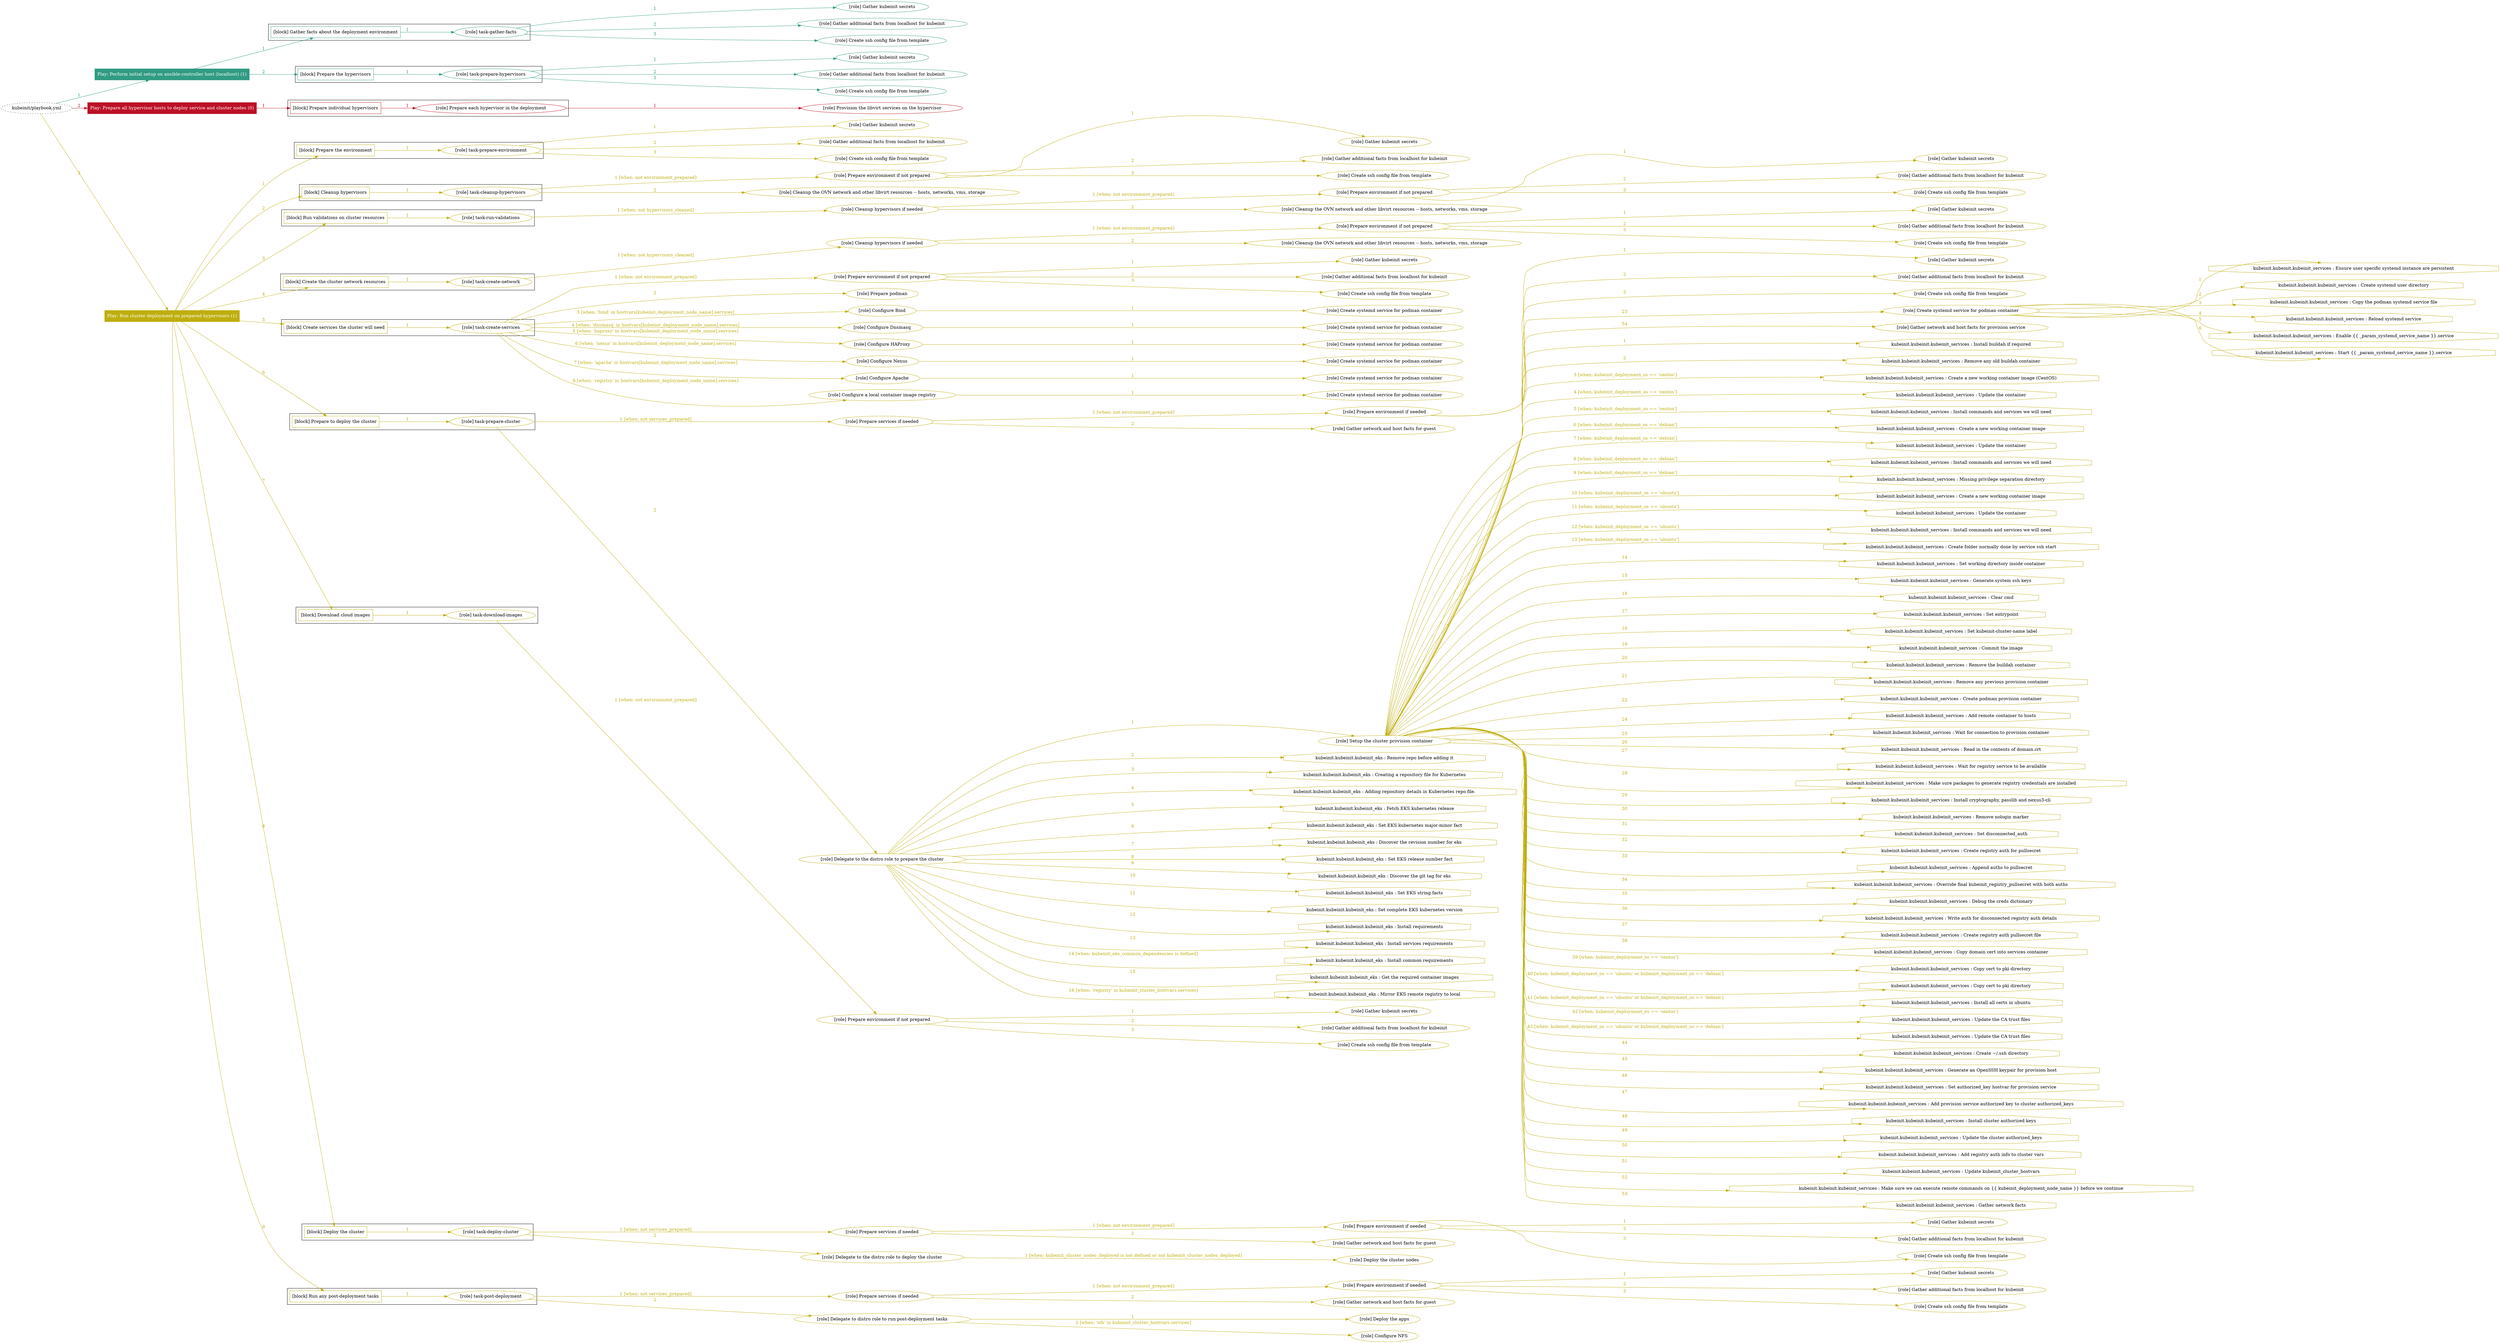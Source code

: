 digraph {
	graph [concentrate=true ordering=in rankdir=LR ratio=fill]
	edge [esep=5 sep=10]
	"kubeinit/playbook.yml" [id=root_node style=dotted]
	play_75582594 [label="Play: Perform initial setup on ansible-controller host (localhost) (1)" color="#319b83" fontcolor="#ffffff" id=play_75582594 shape=box style=filled tooltip=localhost]
	"kubeinit/playbook.yml" -> play_75582594 [label="1 " color="#319b83" fontcolor="#319b83" id=edge_5ba91e1d labeltooltip="1 " tooltip="1 "]
	subgraph "Gather kubeinit secrets" {
		role_000d20d7 [label="[role] Gather kubeinit secrets" color="#319b83" id=role_000d20d7 tooltip="Gather kubeinit secrets"]
	}
	subgraph "Gather additional facts from localhost for kubeinit" {
		role_79600c50 [label="[role] Gather additional facts from localhost for kubeinit" color="#319b83" id=role_79600c50 tooltip="Gather additional facts from localhost for kubeinit"]
	}
	subgraph "Create ssh config file from template" {
		role_28d13ca9 [label="[role] Create ssh config file from template" color="#319b83" id=role_28d13ca9 tooltip="Create ssh config file from template"]
	}
	subgraph "task-gather-facts" {
		role_751e8f00 [label="[role] task-gather-facts" color="#319b83" id=role_751e8f00 tooltip="task-gather-facts"]
		role_751e8f00 -> role_000d20d7 [label="1 " color="#319b83" fontcolor="#319b83" id=edge_0592bf29 labeltooltip="1 " tooltip="1 "]
		role_751e8f00 -> role_79600c50 [label="2 " color="#319b83" fontcolor="#319b83" id=edge_ee612fe8 labeltooltip="2 " tooltip="2 "]
		role_751e8f00 -> role_28d13ca9 [label="3 " color="#319b83" fontcolor="#319b83" id=edge_6659129d labeltooltip="3 " tooltip="3 "]
	}
	subgraph "Gather kubeinit secrets" {
		role_9916d29c [label="[role] Gather kubeinit secrets" color="#319b83" id=role_9916d29c tooltip="Gather kubeinit secrets"]
	}
	subgraph "Gather additional facts from localhost for kubeinit" {
		role_2c351d2c [label="[role] Gather additional facts from localhost for kubeinit" color="#319b83" id=role_2c351d2c tooltip="Gather additional facts from localhost for kubeinit"]
	}
	subgraph "Create ssh config file from template" {
		role_731f8b7e [label="[role] Create ssh config file from template" color="#319b83" id=role_731f8b7e tooltip="Create ssh config file from template"]
	}
	subgraph "task-prepare-hypervisors" {
		role_7fab6499 [label="[role] task-prepare-hypervisors" color="#319b83" id=role_7fab6499 tooltip="task-prepare-hypervisors"]
		role_7fab6499 -> role_9916d29c [label="1 " color="#319b83" fontcolor="#319b83" id=edge_a9bf0be7 labeltooltip="1 " tooltip="1 "]
		role_7fab6499 -> role_2c351d2c [label="2 " color="#319b83" fontcolor="#319b83" id=edge_52badd3d labeltooltip="2 " tooltip="2 "]
		role_7fab6499 -> role_731f8b7e [label="3 " color="#319b83" fontcolor="#319b83" id=edge_8b1ee9d5 labeltooltip="3 " tooltip="3 "]
	}
	subgraph "Play: Perform initial setup on ansible-controller host (localhost) (1)" {
		play_75582594 -> block_07a91284 [label=1 color="#319b83" fontcolor="#319b83" id=edge_92cea678 labeltooltip=1 tooltip=1]
		subgraph cluster_block_07a91284 {
			block_07a91284 [label="[block] Gather facts about the deployment environment" color="#319b83" id=block_07a91284 labeltooltip="Gather facts about the deployment environment" shape=box tooltip="Gather facts about the deployment environment"]
			block_07a91284 -> role_751e8f00 [label="1 " color="#319b83" fontcolor="#319b83" id=edge_1fc52e97 labeltooltip="1 " tooltip="1 "]
		}
		play_75582594 -> block_d2b1c20d [label=2 color="#319b83" fontcolor="#319b83" id=edge_c376ad75 labeltooltip=2 tooltip=2]
		subgraph cluster_block_d2b1c20d {
			block_d2b1c20d [label="[block] Prepare the hypervisors" color="#319b83" id=block_d2b1c20d labeltooltip="Prepare the hypervisors" shape=box tooltip="Prepare the hypervisors"]
			block_d2b1c20d -> role_7fab6499 [label="1 " color="#319b83" fontcolor="#319b83" id=edge_7189241e labeltooltip="1 " tooltip="1 "]
		}
	}
	play_0aebd4e4 [label="Play: Prepare all hypervisor hosts to deploy service and cluster nodes (0)" color="#bc1026" fontcolor="#ffffff" id=play_0aebd4e4 shape=box style=filled tooltip="Play: Prepare all hypervisor hosts to deploy service and cluster nodes (0)"]
	"kubeinit/playbook.yml" -> play_0aebd4e4 [label="2 " color="#bc1026" fontcolor="#bc1026" id=edge_97cae63b labeltooltip="2 " tooltip="2 "]
	subgraph "Provision the libvirt services on the hypervisor" {
		role_abf39231 [label="[role] Provision the libvirt services on the hypervisor" color="#bc1026" id=role_abf39231 tooltip="Provision the libvirt services on the hypervisor"]
	}
	subgraph "Prepare each hypervisor in the deployment" {
		role_19406cb8 [label="[role] Prepare each hypervisor in the deployment" color="#bc1026" id=role_19406cb8 tooltip="Prepare each hypervisor in the deployment"]
		role_19406cb8 -> role_abf39231 [label="1 " color="#bc1026" fontcolor="#bc1026" id=edge_67fc0aa2 labeltooltip="1 " tooltip="1 "]
	}
	subgraph "Play: Prepare all hypervisor hosts to deploy service and cluster nodes (0)" {
		play_0aebd4e4 -> block_00f3dd75 [label=1 color="#bc1026" fontcolor="#bc1026" id=edge_d72f516f labeltooltip=1 tooltip=1]
		subgraph cluster_block_00f3dd75 {
			block_00f3dd75 [label="[block] Prepare individual hypervisors" color="#bc1026" id=block_00f3dd75 labeltooltip="Prepare individual hypervisors" shape=box tooltip="Prepare individual hypervisors"]
			block_00f3dd75 -> role_19406cb8 [label="1 " color="#bc1026" fontcolor="#bc1026" id=edge_af6ac64f labeltooltip="1 " tooltip="1 "]
		}
	}
	play_230a6da8 [label="Play: Run cluster deployment on prepared hypervisors (1)" color="#beae0e" fontcolor="#ffffff" id=play_230a6da8 shape=box style=filled tooltip=localhost]
	"kubeinit/playbook.yml" -> play_230a6da8 [label="3 " color="#beae0e" fontcolor="#beae0e" id=edge_61ea7586 labeltooltip="3 " tooltip="3 "]
	subgraph "Gather kubeinit secrets" {
		role_f4a075ae [label="[role] Gather kubeinit secrets" color="#beae0e" id=role_f4a075ae tooltip="Gather kubeinit secrets"]
	}
	subgraph "Gather additional facts from localhost for kubeinit" {
		role_8fd77d01 [label="[role] Gather additional facts from localhost for kubeinit" color="#beae0e" id=role_8fd77d01 tooltip="Gather additional facts from localhost for kubeinit"]
	}
	subgraph "Create ssh config file from template" {
		role_9ec49f2a [label="[role] Create ssh config file from template" color="#beae0e" id=role_9ec49f2a tooltip="Create ssh config file from template"]
	}
	subgraph "task-prepare-environment" {
		role_f3dae1c5 [label="[role] task-prepare-environment" color="#beae0e" id=role_f3dae1c5 tooltip="task-prepare-environment"]
		role_f3dae1c5 -> role_f4a075ae [label="1 " color="#beae0e" fontcolor="#beae0e" id=edge_dfe70d47 labeltooltip="1 " tooltip="1 "]
		role_f3dae1c5 -> role_8fd77d01 [label="2 " color="#beae0e" fontcolor="#beae0e" id=edge_b6c47bb9 labeltooltip="2 " tooltip="2 "]
		role_f3dae1c5 -> role_9ec49f2a [label="3 " color="#beae0e" fontcolor="#beae0e" id=edge_350a17e2 labeltooltip="3 " tooltip="3 "]
	}
	subgraph "Gather kubeinit secrets" {
		role_43b3948e [label="[role] Gather kubeinit secrets" color="#beae0e" id=role_43b3948e tooltip="Gather kubeinit secrets"]
	}
	subgraph "Gather additional facts from localhost for kubeinit" {
		role_ce7f35f4 [label="[role] Gather additional facts from localhost for kubeinit" color="#beae0e" id=role_ce7f35f4 tooltip="Gather additional facts from localhost for kubeinit"]
	}
	subgraph "Create ssh config file from template" {
		role_0ba4f370 [label="[role] Create ssh config file from template" color="#beae0e" id=role_0ba4f370 tooltip="Create ssh config file from template"]
	}
	subgraph "Prepare environment if not prepared" {
		role_8d3bc7c9 [label="[role] Prepare environment if not prepared" color="#beae0e" id=role_8d3bc7c9 tooltip="Prepare environment if not prepared"]
		role_8d3bc7c9 -> role_43b3948e [label="1 " color="#beae0e" fontcolor="#beae0e" id=edge_f003b511 labeltooltip="1 " tooltip="1 "]
		role_8d3bc7c9 -> role_ce7f35f4 [label="2 " color="#beae0e" fontcolor="#beae0e" id=edge_4cf00459 labeltooltip="2 " tooltip="2 "]
		role_8d3bc7c9 -> role_0ba4f370 [label="3 " color="#beae0e" fontcolor="#beae0e" id=edge_2e2828be labeltooltip="3 " tooltip="3 "]
	}
	subgraph "Cleanup the OVN network and other libvirt resources -- hosts, networks, vms, storage" {
		role_626f1a5c [label="[role] Cleanup the OVN network and other libvirt resources -- hosts, networks, vms, storage" color="#beae0e" id=role_626f1a5c tooltip="Cleanup the OVN network and other libvirt resources -- hosts, networks, vms, storage"]
	}
	subgraph "task-cleanup-hypervisors" {
		role_1ff17457 [label="[role] task-cleanup-hypervisors" color="#beae0e" id=role_1ff17457 tooltip="task-cleanup-hypervisors"]
		role_1ff17457 -> role_8d3bc7c9 [label="1 [when: not environment_prepared]" color="#beae0e" fontcolor="#beae0e" id=edge_a2dd0510 labeltooltip="1 [when: not environment_prepared]" tooltip="1 [when: not environment_prepared]"]
		role_1ff17457 -> role_626f1a5c [label="2 " color="#beae0e" fontcolor="#beae0e" id=edge_95665003 labeltooltip="2 " tooltip="2 "]
	}
	subgraph "Gather kubeinit secrets" {
		role_823cd1c5 [label="[role] Gather kubeinit secrets" color="#beae0e" id=role_823cd1c5 tooltip="Gather kubeinit secrets"]
	}
	subgraph "Gather additional facts from localhost for kubeinit" {
		role_a85a7978 [label="[role] Gather additional facts from localhost for kubeinit" color="#beae0e" id=role_a85a7978 tooltip="Gather additional facts from localhost for kubeinit"]
	}
	subgraph "Create ssh config file from template" {
		role_0bcd7c05 [label="[role] Create ssh config file from template" color="#beae0e" id=role_0bcd7c05 tooltip="Create ssh config file from template"]
	}
	subgraph "Prepare environment if not prepared" {
		role_b04243f6 [label="[role] Prepare environment if not prepared" color="#beae0e" id=role_b04243f6 tooltip="Prepare environment if not prepared"]
		role_b04243f6 -> role_823cd1c5 [label="1 " color="#beae0e" fontcolor="#beae0e" id=edge_7bbf806f labeltooltip="1 " tooltip="1 "]
		role_b04243f6 -> role_a85a7978 [label="2 " color="#beae0e" fontcolor="#beae0e" id=edge_3f72592e labeltooltip="2 " tooltip="2 "]
		role_b04243f6 -> role_0bcd7c05 [label="3 " color="#beae0e" fontcolor="#beae0e" id=edge_6bc561ab labeltooltip="3 " tooltip="3 "]
	}
	subgraph "Cleanup the OVN network and other libvirt resources -- hosts, networks, vms, storage" {
		role_98c2aa93 [label="[role] Cleanup the OVN network and other libvirt resources -- hosts, networks, vms, storage" color="#beae0e" id=role_98c2aa93 tooltip="Cleanup the OVN network and other libvirt resources -- hosts, networks, vms, storage"]
	}
	subgraph "Cleanup hypervisors if needed" {
		role_1c65e0a3 [label="[role] Cleanup hypervisors if needed" color="#beae0e" id=role_1c65e0a3 tooltip="Cleanup hypervisors if needed"]
		role_1c65e0a3 -> role_b04243f6 [label="1 [when: not environment_prepared]" color="#beae0e" fontcolor="#beae0e" id=edge_ec18cbd8 labeltooltip="1 [when: not environment_prepared]" tooltip="1 [when: not environment_prepared]"]
		role_1c65e0a3 -> role_98c2aa93 [label="2 " color="#beae0e" fontcolor="#beae0e" id=edge_eb8e5c66 labeltooltip="2 " tooltip="2 "]
	}
	subgraph "task-run-validations" {
		role_26da315c [label="[role] task-run-validations" color="#beae0e" id=role_26da315c tooltip="task-run-validations"]
		role_26da315c -> role_1c65e0a3 [label="1 [when: not hypervisors_cleaned]" color="#beae0e" fontcolor="#beae0e" id=edge_181773bf labeltooltip="1 [when: not hypervisors_cleaned]" tooltip="1 [when: not hypervisors_cleaned]"]
	}
	subgraph "Gather kubeinit secrets" {
		role_1b31e5a2 [label="[role] Gather kubeinit secrets" color="#beae0e" id=role_1b31e5a2 tooltip="Gather kubeinit secrets"]
	}
	subgraph "Gather additional facts from localhost for kubeinit" {
		role_22a08ec7 [label="[role] Gather additional facts from localhost for kubeinit" color="#beae0e" id=role_22a08ec7 tooltip="Gather additional facts from localhost for kubeinit"]
	}
	subgraph "Create ssh config file from template" {
		role_ecae1655 [label="[role] Create ssh config file from template" color="#beae0e" id=role_ecae1655 tooltip="Create ssh config file from template"]
	}
	subgraph "Prepare environment if not prepared" {
		role_89158474 [label="[role] Prepare environment if not prepared" color="#beae0e" id=role_89158474 tooltip="Prepare environment if not prepared"]
		role_89158474 -> role_1b31e5a2 [label="1 " color="#beae0e" fontcolor="#beae0e" id=edge_717d539e labeltooltip="1 " tooltip="1 "]
		role_89158474 -> role_22a08ec7 [label="2 " color="#beae0e" fontcolor="#beae0e" id=edge_c8a88802 labeltooltip="2 " tooltip="2 "]
		role_89158474 -> role_ecae1655 [label="3 " color="#beae0e" fontcolor="#beae0e" id=edge_2b6aadeb labeltooltip="3 " tooltip="3 "]
	}
	subgraph "Cleanup the OVN network and other libvirt resources -- hosts, networks, vms, storage" {
		role_ac2224e6 [label="[role] Cleanup the OVN network and other libvirt resources -- hosts, networks, vms, storage" color="#beae0e" id=role_ac2224e6 tooltip="Cleanup the OVN network and other libvirt resources -- hosts, networks, vms, storage"]
	}
	subgraph "Cleanup hypervisors if needed" {
		role_821637f4 [label="[role] Cleanup hypervisors if needed" color="#beae0e" id=role_821637f4 tooltip="Cleanup hypervisors if needed"]
		role_821637f4 -> role_89158474 [label="1 [when: not environment_prepared]" color="#beae0e" fontcolor="#beae0e" id=edge_a01ffa1d labeltooltip="1 [when: not environment_prepared]" tooltip="1 [when: not environment_prepared]"]
		role_821637f4 -> role_ac2224e6 [label="2 " color="#beae0e" fontcolor="#beae0e" id=edge_eb77b092 labeltooltip="2 " tooltip="2 "]
	}
	subgraph "task-create-network" {
		role_1c269271 [label="[role] task-create-network" color="#beae0e" id=role_1c269271 tooltip="task-create-network"]
		role_1c269271 -> role_821637f4 [label="1 [when: not hypervisors_cleaned]" color="#beae0e" fontcolor="#beae0e" id=edge_73574477 labeltooltip="1 [when: not hypervisors_cleaned]" tooltip="1 [when: not hypervisors_cleaned]"]
	}
	subgraph "Gather kubeinit secrets" {
		role_6c898235 [label="[role] Gather kubeinit secrets" color="#beae0e" id=role_6c898235 tooltip="Gather kubeinit secrets"]
	}
	subgraph "Gather additional facts from localhost for kubeinit" {
		role_1e6b55bf [label="[role] Gather additional facts from localhost for kubeinit" color="#beae0e" id=role_1e6b55bf tooltip="Gather additional facts from localhost for kubeinit"]
	}
	subgraph "Create ssh config file from template" {
		role_44b9ca5d [label="[role] Create ssh config file from template" color="#beae0e" id=role_44b9ca5d tooltip="Create ssh config file from template"]
	}
	subgraph "Prepare environment if not prepared" {
		role_de1004a1 [label="[role] Prepare environment if not prepared" color="#beae0e" id=role_de1004a1 tooltip="Prepare environment if not prepared"]
		role_de1004a1 -> role_6c898235 [label="1 " color="#beae0e" fontcolor="#beae0e" id=edge_0844aa8c labeltooltip="1 " tooltip="1 "]
		role_de1004a1 -> role_1e6b55bf [label="2 " color="#beae0e" fontcolor="#beae0e" id=edge_9d7129d1 labeltooltip="2 " tooltip="2 "]
		role_de1004a1 -> role_44b9ca5d [label="3 " color="#beae0e" fontcolor="#beae0e" id=edge_1bd2f90d labeltooltip="3 " tooltip="3 "]
	}
	subgraph "Prepare podman" {
		role_f8833617 [label="[role] Prepare podman" color="#beae0e" id=role_f8833617 tooltip="Prepare podman"]
	}
	subgraph "Create systemd service for podman container" {
		role_247bb267 [label="[role] Create systemd service for podman container" color="#beae0e" id=role_247bb267 tooltip="Create systemd service for podman container"]
	}
	subgraph "Configure Bind" {
		role_723b7abf [label="[role] Configure Bind" color="#beae0e" id=role_723b7abf tooltip="Configure Bind"]
		role_723b7abf -> role_247bb267 [label="1 " color="#beae0e" fontcolor="#beae0e" id=edge_3c8710f8 labeltooltip="1 " tooltip="1 "]
	}
	subgraph "Create systemd service for podman container" {
		role_c31672f8 [label="[role] Create systemd service for podman container" color="#beae0e" id=role_c31672f8 tooltip="Create systemd service for podman container"]
	}
	subgraph "Configure Dnsmasq" {
		role_7e5a7e0b [label="[role] Configure Dnsmasq" color="#beae0e" id=role_7e5a7e0b tooltip="Configure Dnsmasq"]
		role_7e5a7e0b -> role_c31672f8 [label="1 " color="#beae0e" fontcolor="#beae0e" id=edge_0937db61 labeltooltip="1 " tooltip="1 "]
	}
	subgraph "Create systemd service for podman container" {
		role_457009ff [label="[role] Create systemd service for podman container" color="#beae0e" id=role_457009ff tooltip="Create systemd service for podman container"]
	}
	subgraph "Configure HAProxy" {
		role_f0938226 [label="[role] Configure HAProxy" color="#beae0e" id=role_f0938226 tooltip="Configure HAProxy"]
		role_f0938226 -> role_457009ff [label="1 " color="#beae0e" fontcolor="#beae0e" id=edge_01632b31 labeltooltip="1 " tooltip="1 "]
	}
	subgraph "Create systemd service for podman container" {
		role_ddaaef8e [label="[role] Create systemd service for podman container" color="#beae0e" id=role_ddaaef8e tooltip="Create systemd service for podman container"]
	}
	subgraph "Configure Nexus" {
		role_9f9d0cd3 [label="[role] Configure Nexus" color="#beae0e" id=role_9f9d0cd3 tooltip="Configure Nexus"]
		role_9f9d0cd3 -> role_ddaaef8e [label="1 " color="#beae0e" fontcolor="#beae0e" id=edge_c2f31578 labeltooltip="1 " tooltip="1 "]
	}
	subgraph "Create systemd service for podman container" {
		role_390b6825 [label="[role] Create systemd service for podman container" color="#beae0e" id=role_390b6825 tooltip="Create systemd service for podman container"]
	}
	subgraph "Configure Apache" {
		role_07ea0fa7 [label="[role] Configure Apache" color="#beae0e" id=role_07ea0fa7 tooltip="Configure Apache"]
		role_07ea0fa7 -> role_390b6825 [label="1 " color="#beae0e" fontcolor="#beae0e" id=edge_366091fd labeltooltip="1 " tooltip="1 "]
	}
	subgraph "Create systemd service for podman container" {
		role_101fd59e [label="[role] Create systemd service for podman container" color="#beae0e" id=role_101fd59e tooltip="Create systemd service for podman container"]
	}
	subgraph "Configure a local container image registry" {
		role_e6b2a831 [label="[role] Configure a local container image registry" color="#beae0e" id=role_e6b2a831 tooltip="Configure a local container image registry"]
		role_e6b2a831 -> role_101fd59e [label="1 " color="#beae0e" fontcolor="#beae0e" id=edge_a2385edc labeltooltip="1 " tooltip="1 "]
	}
	subgraph "task-create-services" {
		role_d18c9a64 [label="[role] task-create-services" color="#beae0e" id=role_d18c9a64 tooltip="task-create-services"]
		role_d18c9a64 -> role_de1004a1 [label="1 [when: not environment_prepared]" color="#beae0e" fontcolor="#beae0e" id=edge_f64eea73 labeltooltip="1 [when: not environment_prepared]" tooltip="1 [when: not environment_prepared]"]
		role_d18c9a64 -> role_f8833617 [label="2 " color="#beae0e" fontcolor="#beae0e" id=edge_ddaddc06 labeltooltip="2 " tooltip="2 "]
		role_d18c9a64 -> role_723b7abf [label="3 [when: 'bind' in hostvars[kubeinit_deployment_node_name].services]" color="#beae0e" fontcolor="#beae0e" id=edge_13be4a6d labeltooltip="3 [when: 'bind' in hostvars[kubeinit_deployment_node_name].services]" tooltip="3 [when: 'bind' in hostvars[kubeinit_deployment_node_name].services]"]
		role_d18c9a64 -> role_7e5a7e0b [label="4 [when: 'dnsmasq' in hostvars[kubeinit_deployment_node_name].services]" color="#beae0e" fontcolor="#beae0e" id=edge_22b6091a labeltooltip="4 [when: 'dnsmasq' in hostvars[kubeinit_deployment_node_name].services]" tooltip="4 [when: 'dnsmasq' in hostvars[kubeinit_deployment_node_name].services]"]
		role_d18c9a64 -> role_f0938226 [label="5 [when: 'haproxy' in hostvars[kubeinit_deployment_node_name].services]" color="#beae0e" fontcolor="#beae0e" id=edge_d147e7fd labeltooltip="5 [when: 'haproxy' in hostvars[kubeinit_deployment_node_name].services]" tooltip="5 [when: 'haproxy' in hostvars[kubeinit_deployment_node_name].services]"]
		role_d18c9a64 -> role_9f9d0cd3 [label="6 [when: 'nexus' in hostvars[kubeinit_deployment_node_name].services]" color="#beae0e" fontcolor="#beae0e" id=edge_ef8b12e2 labeltooltip="6 [when: 'nexus' in hostvars[kubeinit_deployment_node_name].services]" tooltip="6 [when: 'nexus' in hostvars[kubeinit_deployment_node_name].services]"]
		role_d18c9a64 -> role_07ea0fa7 [label="7 [when: 'apache' in hostvars[kubeinit_deployment_node_name].services]" color="#beae0e" fontcolor="#beae0e" id=edge_13c4b8ed labeltooltip="7 [when: 'apache' in hostvars[kubeinit_deployment_node_name].services]" tooltip="7 [when: 'apache' in hostvars[kubeinit_deployment_node_name].services]"]
		role_d18c9a64 -> role_e6b2a831 [label="8 [when: 'registry' in hostvars[kubeinit_deployment_node_name].services]" color="#beae0e" fontcolor="#beae0e" id=edge_7e41dc09 labeltooltip="8 [when: 'registry' in hostvars[kubeinit_deployment_node_name].services]" tooltip="8 [when: 'registry' in hostvars[kubeinit_deployment_node_name].services]"]
	}
	subgraph "Gather kubeinit secrets" {
		role_f8e6a11e [label="[role] Gather kubeinit secrets" color="#beae0e" id=role_f8e6a11e tooltip="Gather kubeinit secrets"]
	}
	subgraph "Gather additional facts from localhost for kubeinit" {
		role_5807b18f [label="[role] Gather additional facts from localhost for kubeinit" color="#beae0e" id=role_5807b18f tooltip="Gather additional facts from localhost for kubeinit"]
	}
	subgraph "Create ssh config file from template" {
		role_facf5a91 [label="[role] Create ssh config file from template" color="#beae0e" id=role_facf5a91 tooltip="Create ssh config file from template"]
	}
	subgraph "Prepare environment if needed" {
		role_9a633022 [label="[role] Prepare environment if needed" color="#beae0e" id=role_9a633022 tooltip="Prepare environment if needed"]
		role_9a633022 -> role_f8e6a11e [label="1 " color="#beae0e" fontcolor="#beae0e" id=edge_688b52cd labeltooltip="1 " tooltip="1 "]
		role_9a633022 -> role_5807b18f [label="2 " color="#beae0e" fontcolor="#beae0e" id=edge_2a765a4b labeltooltip="2 " tooltip="2 "]
		role_9a633022 -> role_facf5a91 [label="3 " color="#beae0e" fontcolor="#beae0e" id=edge_04d87ac6 labeltooltip="3 " tooltip="3 "]
	}
	subgraph "Gather network and host facts for guest" {
		role_b29c2e0f [label="[role] Gather network and host facts for guest" color="#beae0e" id=role_b29c2e0f tooltip="Gather network and host facts for guest"]
	}
	subgraph "Prepare services if needed" {
		role_b4970db6 [label="[role] Prepare services if needed" color="#beae0e" id=role_b4970db6 tooltip="Prepare services if needed"]
		role_b4970db6 -> role_9a633022 [label="1 [when: not environment_prepared]" color="#beae0e" fontcolor="#beae0e" id=edge_0b31529b labeltooltip="1 [when: not environment_prepared]" tooltip="1 [when: not environment_prepared]"]
		role_b4970db6 -> role_b29c2e0f [label="2 " color="#beae0e" fontcolor="#beae0e" id=edge_42e043f5 labeltooltip="2 " tooltip="2 "]
	}
	subgraph "Create systemd service for podman container" {
		role_abcce119 [label="[role] Create systemd service for podman container" color="#beae0e" id=role_abcce119 tooltip="Create systemd service for podman container"]
		task_01bbc16d [label="kubeinit.kubeinit.kubeinit_services : Ensure user specific systemd instance are persistent" color="#beae0e" id=task_01bbc16d shape=octagon tooltip="kubeinit.kubeinit.kubeinit_services : Ensure user specific systemd instance are persistent"]
		role_abcce119 -> task_01bbc16d [label="1 " color="#beae0e" fontcolor="#beae0e" id=edge_999cbec7 labeltooltip="1 " tooltip="1 "]
		task_846b7ae8 [label="kubeinit.kubeinit.kubeinit_services : Create systemd user directory" color="#beae0e" id=task_846b7ae8 shape=octagon tooltip="kubeinit.kubeinit.kubeinit_services : Create systemd user directory"]
		role_abcce119 -> task_846b7ae8 [label="2 " color="#beae0e" fontcolor="#beae0e" id=edge_7b5a9de2 labeltooltip="2 " tooltip="2 "]
		task_7dab1245 [label="kubeinit.kubeinit.kubeinit_services : Copy the podman systemd service file" color="#beae0e" id=task_7dab1245 shape=octagon tooltip="kubeinit.kubeinit.kubeinit_services : Copy the podman systemd service file"]
		role_abcce119 -> task_7dab1245 [label="3 " color="#beae0e" fontcolor="#beae0e" id=edge_bcc2613c labeltooltip="3 " tooltip="3 "]
		task_584d629a [label="kubeinit.kubeinit.kubeinit_services : Reload systemd service" color="#beae0e" id=task_584d629a shape=octagon tooltip="kubeinit.kubeinit.kubeinit_services : Reload systemd service"]
		role_abcce119 -> task_584d629a [label="4 " color="#beae0e" fontcolor="#beae0e" id=edge_69d3358b labeltooltip="4 " tooltip="4 "]
		task_e3dc06a2 [label="kubeinit.kubeinit.kubeinit_services : Enable {{ _param_systemd_service_name }}.service" color="#beae0e" id=task_e3dc06a2 shape=octagon tooltip="kubeinit.kubeinit.kubeinit_services : Enable {{ _param_systemd_service_name }}.service"]
		role_abcce119 -> task_e3dc06a2 [label="5 " color="#beae0e" fontcolor="#beae0e" id=edge_4123cf1e labeltooltip="5 " tooltip="5 "]
		task_7c4658a3 [label="kubeinit.kubeinit.kubeinit_services : Start {{ _param_systemd_service_name }}.service" color="#beae0e" id=task_7c4658a3 shape=octagon tooltip="kubeinit.kubeinit.kubeinit_services : Start {{ _param_systemd_service_name }}.service"]
		role_abcce119 -> task_7c4658a3 [label="6 " color="#beae0e" fontcolor="#beae0e" id=edge_09ec97cc labeltooltip="6 " tooltip="6 "]
	}
	subgraph "Gather network and host facts for provision service" {
		role_d713b7af [label="[role] Gather network and host facts for provision service" color="#beae0e" id=role_d713b7af tooltip="Gather network and host facts for provision service"]
	}
	subgraph "Setup the cluster provision container" {
		role_4b3091d6 [label="[role] Setup the cluster provision container" color="#beae0e" id=role_4b3091d6 tooltip="Setup the cluster provision container"]
		task_2a6e39f0 [label="kubeinit.kubeinit.kubeinit_services : Install buildah if required" color="#beae0e" id=task_2a6e39f0 shape=octagon tooltip="kubeinit.kubeinit.kubeinit_services : Install buildah if required"]
		role_4b3091d6 -> task_2a6e39f0 [label="1 " color="#beae0e" fontcolor="#beae0e" id=edge_ffdb43c1 labeltooltip="1 " tooltip="1 "]
		task_285a2d24 [label="kubeinit.kubeinit.kubeinit_services : Remove any old buildah container" color="#beae0e" id=task_285a2d24 shape=octagon tooltip="kubeinit.kubeinit.kubeinit_services : Remove any old buildah container"]
		role_4b3091d6 -> task_285a2d24 [label="2 " color="#beae0e" fontcolor="#beae0e" id=edge_6ebbfd0a labeltooltip="2 " tooltip="2 "]
		task_523bd8e7 [label="kubeinit.kubeinit.kubeinit_services : Create a new working container image (CentOS)" color="#beae0e" id=task_523bd8e7 shape=octagon tooltip="kubeinit.kubeinit.kubeinit_services : Create a new working container image (CentOS)"]
		role_4b3091d6 -> task_523bd8e7 [label="3 [when: kubeinit_deployment_os == 'centos']" color="#beae0e" fontcolor="#beae0e" id=edge_baf040aa labeltooltip="3 [when: kubeinit_deployment_os == 'centos']" tooltip="3 [when: kubeinit_deployment_os == 'centos']"]
		task_b24acaf6 [label="kubeinit.kubeinit.kubeinit_services : Update the container" color="#beae0e" id=task_b24acaf6 shape=octagon tooltip="kubeinit.kubeinit.kubeinit_services : Update the container"]
		role_4b3091d6 -> task_b24acaf6 [label="4 [when: kubeinit_deployment_os == 'centos']" color="#beae0e" fontcolor="#beae0e" id=edge_18fa3cc3 labeltooltip="4 [when: kubeinit_deployment_os == 'centos']" tooltip="4 [when: kubeinit_deployment_os == 'centos']"]
		task_31e736da [label="kubeinit.kubeinit.kubeinit_services : Install commands and services we will need" color="#beae0e" id=task_31e736da shape=octagon tooltip="kubeinit.kubeinit.kubeinit_services : Install commands and services we will need"]
		role_4b3091d6 -> task_31e736da [label="5 [when: kubeinit_deployment_os == 'centos']" color="#beae0e" fontcolor="#beae0e" id=edge_38ef7542 labeltooltip="5 [when: kubeinit_deployment_os == 'centos']" tooltip="5 [when: kubeinit_deployment_os == 'centos']"]
		task_9d773081 [label="kubeinit.kubeinit.kubeinit_services : Create a new working container image" color="#beae0e" id=task_9d773081 shape=octagon tooltip="kubeinit.kubeinit.kubeinit_services : Create a new working container image"]
		role_4b3091d6 -> task_9d773081 [label="6 [when: kubeinit_deployment_os == 'debian']" color="#beae0e" fontcolor="#beae0e" id=edge_500ae8eb labeltooltip="6 [when: kubeinit_deployment_os == 'debian']" tooltip="6 [when: kubeinit_deployment_os == 'debian']"]
		task_cc7ce449 [label="kubeinit.kubeinit.kubeinit_services : Update the container" color="#beae0e" id=task_cc7ce449 shape=octagon tooltip="kubeinit.kubeinit.kubeinit_services : Update the container"]
		role_4b3091d6 -> task_cc7ce449 [label="7 [when: kubeinit_deployment_os == 'debian']" color="#beae0e" fontcolor="#beae0e" id=edge_fa4a5bf1 labeltooltip="7 [when: kubeinit_deployment_os == 'debian']" tooltip="7 [when: kubeinit_deployment_os == 'debian']"]
		task_c048e5af [label="kubeinit.kubeinit.kubeinit_services : Install commands and services we will need" color="#beae0e" id=task_c048e5af shape=octagon tooltip="kubeinit.kubeinit.kubeinit_services : Install commands and services we will need"]
		role_4b3091d6 -> task_c048e5af [label="8 [when: kubeinit_deployment_os == 'debian']" color="#beae0e" fontcolor="#beae0e" id=edge_8adabaf5 labeltooltip="8 [when: kubeinit_deployment_os == 'debian']" tooltip="8 [when: kubeinit_deployment_os == 'debian']"]
		task_6215ccfd [label="kubeinit.kubeinit.kubeinit_services : Missing privilege separation directory" color="#beae0e" id=task_6215ccfd shape=octagon tooltip="kubeinit.kubeinit.kubeinit_services : Missing privilege separation directory"]
		role_4b3091d6 -> task_6215ccfd [label="9 [when: kubeinit_deployment_os == 'debian']" color="#beae0e" fontcolor="#beae0e" id=edge_df52bb42 labeltooltip="9 [when: kubeinit_deployment_os == 'debian']" tooltip="9 [when: kubeinit_deployment_os == 'debian']"]
		task_c619e939 [label="kubeinit.kubeinit.kubeinit_services : Create a new working container image" color="#beae0e" id=task_c619e939 shape=octagon tooltip="kubeinit.kubeinit.kubeinit_services : Create a new working container image"]
		role_4b3091d6 -> task_c619e939 [label="10 [when: kubeinit_deployment_os == 'ubuntu']" color="#beae0e" fontcolor="#beae0e" id=edge_3525a83d labeltooltip="10 [when: kubeinit_deployment_os == 'ubuntu']" tooltip="10 [when: kubeinit_deployment_os == 'ubuntu']"]
		task_f69eeb80 [label="kubeinit.kubeinit.kubeinit_services : Update the container" color="#beae0e" id=task_f69eeb80 shape=octagon tooltip="kubeinit.kubeinit.kubeinit_services : Update the container"]
		role_4b3091d6 -> task_f69eeb80 [label="11 [when: kubeinit_deployment_os == 'ubuntu']" color="#beae0e" fontcolor="#beae0e" id=edge_7cac7251 labeltooltip="11 [when: kubeinit_deployment_os == 'ubuntu']" tooltip="11 [when: kubeinit_deployment_os == 'ubuntu']"]
		task_0ad8db3d [label="kubeinit.kubeinit.kubeinit_services : Install commands and services we will need" color="#beae0e" id=task_0ad8db3d shape=octagon tooltip="kubeinit.kubeinit.kubeinit_services : Install commands and services we will need"]
		role_4b3091d6 -> task_0ad8db3d [label="12 [when: kubeinit_deployment_os == 'ubuntu']" color="#beae0e" fontcolor="#beae0e" id=edge_a779c0dd labeltooltip="12 [when: kubeinit_deployment_os == 'ubuntu']" tooltip="12 [when: kubeinit_deployment_os == 'ubuntu']"]
		task_17064837 [label="kubeinit.kubeinit.kubeinit_services : Create folder normally done by service ssh start" color="#beae0e" id=task_17064837 shape=octagon tooltip="kubeinit.kubeinit.kubeinit_services : Create folder normally done by service ssh start"]
		role_4b3091d6 -> task_17064837 [label="13 [when: kubeinit_deployment_os == 'ubuntu']" color="#beae0e" fontcolor="#beae0e" id=edge_3aae41fc labeltooltip="13 [when: kubeinit_deployment_os == 'ubuntu']" tooltip="13 [when: kubeinit_deployment_os == 'ubuntu']"]
		task_0efe6837 [label="kubeinit.kubeinit.kubeinit_services : Set working directory inside container" color="#beae0e" id=task_0efe6837 shape=octagon tooltip="kubeinit.kubeinit.kubeinit_services : Set working directory inside container"]
		role_4b3091d6 -> task_0efe6837 [label="14 " color="#beae0e" fontcolor="#beae0e" id=edge_0e34d405 labeltooltip="14 " tooltip="14 "]
		task_40bd2c83 [label="kubeinit.kubeinit.kubeinit_services : Generate system ssh keys" color="#beae0e" id=task_40bd2c83 shape=octagon tooltip="kubeinit.kubeinit.kubeinit_services : Generate system ssh keys"]
		role_4b3091d6 -> task_40bd2c83 [label="15 " color="#beae0e" fontcolor="#beae0e" id=edge_fa364f6d labeltooltip="15 " tooltip="15 "]
		task_f7db305d [label="kubeinit.kubeinit.kubeinit_services : Clear cmd" color="#beae0e" id=task_f7db305d shape=octagon tooltip="kubeinit.kubeinit.kubeinit_services : Clear cmd"]
		role_4b3091d6 -> task_f7db305d [label="16 " color="#beae0e" fontcolor="#beae0e" id=edge_6d3b73fc labeltooltip="16 " tooltip="16 "]
		task_efd46763 [label="kubeinit.kubeinit.kubeinit_services : Set entrypoint" color="#beae0e" id=task_efd46763 shape=octagon tooltip="kubeinit.kubeinit.kubeinit_services : Set entrypoint"]
		role_4b3091d6 -> task_efd46763 [label="17 " color="#beae0e" fontcolor="#beae0e" id=edge_4cf4494e labeltooltip="17 " tooltip="17 "]
		task_0f9efb47 [label="kubeinit.kubeinit.kubeinit_services : Set kubeinit-cluster-name label" color="#beae0e" id=task_0f9efb47 shape=octagon tooltip="kubeinit.kubeinit.kubeinit_services : Set kubeinit-cluster-name label"]
		role_4b3091d6 -> task_0f9efb47 [label="18 " color="#beae0e" fontcolor="#beae0e" id=edge_206d98d9 labeltooltip="18 " tooltip="18 "]
		task_c7bb2c64 [label="kubeinit.kubeinit.kubeinit_services : Commit the image" color="#beae0e" id=task_c7bb2c64 shape=octagon tooltip="kubeinit.kubeinit.kubeinit_services : Commit the image"]
		role_4b3091d6 -> task_c7bb2c64 [label="19 " color="#beae0e" fontcolor="#beae0e" id=edge_cefb51d0 labeltooltip="19 " tooltip="19 "]
		task_5efe286f [label="kubeinit.kubeinit.kubeinit_services : Remove the buildah container" color="#beae0e" id=task_5efe286f shape=octagon tooltip="kubeinit.kubeinit.kubeinit_services : Remove the buildah container"]
		role_4b3091d6 -> task_5efe286f [label="20 " color="#beae0e" fontcolor="#beae0e" id=edge_40cc999e labeltooltip="20 " tooltip="20 "]
		task_89311862 [label="kubeinit.kubeinit.kubeinit_services : Remove any previous provision container" color="#beae0e" id=task_89311862 shape=octagon tooltip="kubeinit.kubeinit.kubeinit_services : Remove any previous provision container"]
		role_4b3091d6 -> task_89311862 [label="21 " color="#beae0e" fontcolor="#beae0e" id=edge_c2efab79 labeltooltip="21 " tooltip="21 "]
		task_7e28ed9c [label="kubeinit.kubeinit.kubeinit_services : Create podman provision container" color="#beae0e" id=task_7e28ed9c shape=octagon tooltip="kubeinit.kubeinit.kubeinit_services : Create podman provision container"]
		role_4b3091d6 -> task_7e28ed9c [label="22 " color="#beae0e" fontcolor="#beae0e" id=edge_09e336f7 labeltooltip="22 " tooltip="22 "]
		role_4b3091d6 -> role_abcce119 [label="23 " color="#beae0e" fontcolor="#beae0e" id=edge_2aa24740 labeltooltip="23 " tooltip="23 "]
		task_9996bbb4 [label="kubeinit.kubeinit.kubeinit_services : Add remote container to hosts" color="#beae0e" id=task_9996bbb4 shape=octagon tooltip="kubeinit.kubeinit.kubeinit_services : Add remote container to hosts"]
		role_4b3091d6 -> task_9996bbb4 [label="24 " color="#beae0e" fontcolor="#beae0e" id=edge_76f47734 labeltooltip="24 " tooltip="24 "]
		task_7224daa5 [label="kubeinit.kubeinit.kubeinit_services : Wait for connection to provision container" color="#beae0e" id=task_7224daa5 shape=octagon tooltip="kubeinit.kubeinit.kubeinit_services : Wait for connection to provision container"]
		role_4b3091d6 -> task_7224daa5 [label="25 " color="#beae0e" fontcolor="#beae0e" id=edge_bdba9e03 labeltooltip="25 " tooltip="25 "]
		task_9d5d1ac8 [label="kubeinit.kubeinit.kubeinit_services : Read in the contents of domain.crt" color="#beae0e" id=task_9d5d1ac8 shape=octagon tooltip="kubeinit.kubeinit.kubeinit_services : Read in the contents of domain.crt"]
		role_4b3091d6 -> task_9d5d1ac8 [label="26 " color="#beae0e" fontcolor="#beae0e" id=edge_39fde2e0 labeltooltip="26 " tooltip="26 "]
		task_7593a8d2 [label="kubeinit.kubeinit.kubeinit_services : Wait for registry service to be available" color="#beae0e" id=task_7593a8d2 shape=octagon tooltip="kubeinit.kubeinit.kubeinit_services : Wait for registry service to be available"]
		role_4b3091d6 -> task_7593a8d2 [label="27 " color="#beae0e" fontcolor="#beae0e" id=edge_29368d63 labeltooltip="27 " tooltip="27 "]
		task_30a2a0a1 [label="kubeinit.kubeinit.kubeinit_services : Make sure packages to generate registry credentials are installed" color="#beae0e" id=task_30a2a0a1 shape=octagon tooltip="kubeinit.kubeinit.kubeinit_services : Make sure packages to generate registry credentials are installed"]
		role_4b3091d6 -> task_30a2a0a1 [label="28 " color="#beae0e" fontcolor="#beae0e" id=edge_8237de12 labeltooltip="28 " tooltip="28 "]
		task_bda6b3af [label="kubeinit.kubeinit.kubeinit_services : Install cryptography, passlib and nexus3-cli" color="#beae0e" id=task_bda6b3af shape=octagon tooltip="kubeinit.kubeinit.kubeinit_services : Install cryptography, passlib and nexus3-cli"]
		role_4b3091d6 -> task_bda6b3af [label="29 " color="#beae0e" fontcolor="#beae0e" id=edge_7e9c147e labeltooltip="29 " tooltip="29 "]
		task_75154388 [label="kubeinit.kubeinit.kubeinit_services : Remove nologin marker" color="#beae0e" id=task_75154388 shape=octagon tooltip="kubeinit.kubeinit.kubeinit_services : Remove nologin marker"]
		role_4b3091d6 -> task_75154388 [label="30 " color="#beae0e" fontcolor="#beae0e" id=edge_c495abfa labeltooltip="30 " tooltip="30 "]
		task_cdc88583 [label="kubeinit.kubeinit.kubeinit_services : Set disconnected_auth" color="#beae0e" id=task_cdc88583 shape=octagon tooltip="kubeinit.kubeinit.kubeinit_services : Set disconnected_auth"]
		role_4b3091d6 -> task_cdc88583 [label="31 " color="#beae0e" fontcolor="#beae0e" id=edge_0dfe330f labeltooltip="31 " tooltip="31 "]
		task_9247b100 [label="kubeinit.kubeinit.kubeinit_services : Create registry auth for pullsecret" color="#beae0e" id=task_9247b100 shape=octagon tooltip="kubeinit.kubeinit.kubeinit_services : Create registry auth for pullsecret"]
		role_4b3091d6 -> task_9247b100 [label="32 " color="#beae0e" fontcolor="#beae0e" id=edge_770ebf8c labeltooltip="32 " tooltip="32 "]
		task_ec783452 [label="kubeinit.kubeinit.kubeinit_services : Append auths to pullsecret" color="#beae0e" id=task_ec783452 shape=octagon tooltip="kubeinit.kubeinit.kubeinit_services : Append auths to pullsecret"]
		role_4b3091d6 -> task_ec783452 [label="33 " color="#beae0e" fontcolor="#beae0e" id=edge_bfb989af labeltooltip="33 " tooltip="33 "]
		task_ddf293c0 [label="kubeinit.kubeinit.kubeinit_services : Override final kubeinit_registry_pullsecret with both auths" color="#beae0e" id=task_ddf293c0 shape=octagon tooltip="kubeinit.kubeinit.kubeinit_services : Override final kubeinit_registry_pullsecret with both auths"]
		role_4b3091d6 -> task_ddf293c0 [label="34 " color="#beae0e" fontcolor="#beae0e" id=edge_8416f910 labeltooltip="34 " tooltip="34 "]
		task_b0f4bbe2 [label="kubeinit.kubeinit.kubeinit_services : Debug the creds dictionary" color="#beae0e" id=task_b0f4bbe2 shape=octagon tooltip="kubeinit.kubeinit.kubeinit_services : Debug the creds dictionary"]
		role_4b3091d6 -> task_b0f4bbe2 [label="35 " color="#beae0e" fontcolor="#beae0e" id=edge_d26f1315 labeltooltip="35 " tooltip="35 "]
		task_ef7a108b [label="kubeinit.kubeinit.kubeinit_services : Write auth for disconnected registry auth details" color="#beae0e" id=task_ef7a108b shape=octagon tooltip="kubeinit.kubeinit.kubeinit_services : Write auth for disconnected registry auth details"]
		role_4b3091d6 -> task_ef7a108b [label="36 " color="#beae0e" fontcolor="#beae0e" id=edge_1741009f labeltooltip="36 " tooltip="36 "]
		task_cffc434e [label="kubeinit.kubeinit.kubeinit_services : Create registry auth pullsecret file" color="#beae0e" id=task_cffc434e shape=octagon tooltip="kubeinit.kubeinit.kubeinit_services : Create registry auth pullsecret file"]
		role_4b3091d6 -> task_cffc434e [label="37 " color="#beae0e" fontcolor="#beae0e" id=edge_020588d4 labeltooltip="37 " tooltip="37 "]
		task_6e9daf1b [label="kubeinit.kubeinit.kubeinit_services : Copy domain cert into services container" color="#beae0e" id=task_6e9daf1b shape=octagon tooltip="kubeinit.kubeinit.kubeinit_services : Copy domain cert into services container"]
		role_4b3091d6 -> task_6e9daf1b [label="38 " color="#beae0e" fontcolor="#beae0e" id=edge_61b25f77 labeltooltip="38 " tooltip="38 "]
		task_86b3427e [label="kubeinit.kubeinit.kubeinit_services : Copy cert to pki directory" color="#beae0e" id=task_86b3427e shape=octagon tooltip="kubeinit.kubeinit.kubeinit_services : Copy cert to pki directory"]
		role_4b3091d6 -> task_86b3427e [label="39 [when: kubeinit_deployment_os == 'centos']" color="#beae0e" fontcolor="#beae0e" id=edge_34d5be64 labeltooltip="39 [when: kubeinit_deployment_os == 'centos']" tooltip="39 [when: kubeinit_deployment_os == 'centos']"]
		task_5cdc2552 [label="kubeinit.kubeinit.kubeinit_services : Copy cert to pki directory" color="#beae0e" id=task_5cdc2552 shape=octagon tooltip="kubeinit.kubeinit.kubeinit_services : Copy cert to pki directory"]
		role_4b3091d6 -> task_5cdc2552 [label="40 [when: kubeinit_deployment_os == 'ubuntu' or kubeinit_deployment_os == 'debian']" color="#beae0e" fontcolor="#beae0e" id=edge_16e6fb7c labeltooltip="40 [when: kubeinit_deployment_os == 'ubuntu' or kubeinit_deployment_os == 'debian']" tooltip="40 [when: kubeinit_deployment_os == 'ubuntu' or kubeinit_deployment_os == 'debian']"]
		task_76aaba93 [label="kubeinit.kubeinit.kubeinit_services : Install all certs in ubuntu" color="#beae0e" id=task_76aaba93 shape=octagon tooltip="kubeinit.kubeinit.kubeinit_services : Install all certs in ubuntu"]
		role_4b3091d6 -> task_76aaba93 [label="41 [when: kubeinit_deployment_os == 'ubuntu' or kubeinit_deployment_os == 'debian']" color="#beae0e" fontcolor="#beae0e" id=edge_5f464981 labeltooltip="41 [when: kubeinit_deployment_os == 'ubuntu' or kubeinit_deployment_os == 'debian']" tooltip="41 [when: kubeinit_deployment_os == 'ubuntu' or kubeinit_deployment_os == 'debian']"]
		task_9242c8af [label="kubeinit.kubeinit.kubeinit_services : Update the CA trust files" color="#beae0e" id=task_9242c8af shape=octagon tooltip="kubeinit.kubeinit.kubeinit_services : Update the CA trust files"]
		role_4b3091d6 -> task_9242c8af [label="42 [when: kubeinit_deployment_os == 'centos']" color="#beae0e" fontcolor="#beae0e" id=edge_a0d79899 labeltooltip="42 [when: kubeinit_deployment_os == 'centos']" tooltip="42 [when: kubeinit_deployment_os == 'centos']"]
		task_0adc927f [label="kubeinit.kubeinit.kubeinit_services : Update the CA trust files" color="#beae0e" id=task_0adc927f shape=octagon tooltip="kubeinit.kubeinit.kubeinit_services : Update the CA trust files"]
		role_4b3091d6 -> task_0adc927f [label="43 [when: kubeinit_deployment_os == 'ubuntu' or kubeinit_deployment_os == 'debian']" color="#beae0e" fontcolor="#beae0e" id=edge_0bb2ff96 labeltooltip="43 [when: kubeinit_deployment_os == 'ubuntu' or kubeinit_deployment_os == 'debian']" tooltip="43 [when: kubeinit_deployment_os == 'ubuntu' or kubeinit_deployment_os == 'debian']"]
		task_49ee7d03 [label="kubeinit.kubeinit.kubeinit_services : Create ~/.ssh directory" color="#beae0e" id=task_49ee7d03 shape=octagon tooltip="kubeinit.kubeinit.kubeinit_services : Create ~/.ssh directory"]
		role_4b3091d6 -> task_49ee7d03 [label="44 " color="#beae0e" fontcolor="#beae0e" id=edge_00dd9c51 labeltooltip="44 " tooltip="44 "]
		task_f98a7b04 [label="kubeinit.kubeinit.kubeinit_services : Generate an OpenSSH keypair for provision host" color="#beae0e" id=task_f98a7b04 shape=octagon tooltip="kubeinit.kubeinit.kubeinit_services : Generate an OpenSSH keypair for provision host"]
		role_4b3091d6 -> task_f98a7b04 [label="45 " color="#beae0e" fontcolor="#beae0e" id=edge_2ade8ff3 labeltooltip="45 " tooltip="45 "]
		task_db42bed3 [label="kubeinit.kubeinit.kubeinit_services : Set authorized_key hostvar for provision service" color="#beae0e" id=task_db42bed3 shape=octagon tooltip="kubeinit.kubeinit.kubeinit_services : Set authorized_key hostvar for provision service"]
		role_4b3091d6 -> task_db42bed3 [label="46 " color="#beae0e" fontcolor="#beae0e" id=edge_9bc3c7f3 labeltooltip="46 " tooltip="46 "]
		task_f0082754 [label="kubeinit.kubeinit.kubeinit_services : Add provision service authorized key to cluster authorized_keys" color="#beae0e" id=task_f0082754 shape=octagon tooltip="kubeinit.kubeinit.kubeinit_services : Add provision service authorized key to cluster authorized_keys"]
		role_4b3091d6 -> task_f0082754 [label="47 " color="#beae0e" fontcolor="#beae0e" id=edge_0cc89cd7 labeltooltip="47 " tooltip="47 "]
		task_17e25bb9 [label="kubeinit.kubeinit.kubeinit_services : Install cluster authorized keys" color="#beae0e" id=task_17e25bb9 shape=octagon tooltip="kubeinit.kubeinit.kubeinit_services : Install cluster authorized keys"]
		role_4b3091d6 -> task_17e25bb9 [label="48 " color="#beae0e" fontcolor="#beae0e" id=edge_8598b018 labeltooltip="48 " tooltip="48 "]
		task_96f329c2 [label="kubeinit.kubeinit.kubeinit_services : Update the cluster authorized_keys" color="#beae0e" id=task_96f329c2 shape=octagon tooltip="kubeinit.kubeinit.kubeinit_services : Update the cluster authorized_keys"]
		role_4b3091d6 -> task_96f329c2 [label="49 " color="#beae0e" fontcolor="#beae0e" id=edge_896e5e46 labeltooltip="49 " tooltip="49 "]
		task_7f715de1 [label="kubeinit.kubeinit.kubeinit_services : Add registry auth info to cluster vars" color="#beae0e" id=task_7f715de1 shape=octagon tooltip="kubeinit.kubeinit.kubeinit_services : Add registry auth info to cluster vars"]
		role_4b3091d6 -> task_7f715de1 [label="50 " color="#beae0e" fontcolor="#beae0e" id=edge_3b414ccb labeltooltip="50 " tooltip="50 "]
		task_e9122a1a [label="kubeinit.kubeinit.kubeinit_services : Update kubeinit_cluster_hostvars" color="#beae0e" id=task_e9122a1a shape=octagon tooltip="kubeinit.kubeinit.kubeinit_services : Update kubeinit_cluster_hostvars"]
		role_4b3091d6 -> task_e9122a1a [label="51 " color="#beae0e" fontcolor="#beae0e" id=edge_d3a81d6b labeltooltip="51 " tooltip="51 "]
		task_7b91c8ec [label="kubeinit.kubeinit.kubeinit_services : Make sure we can execute remote commands on {{ kubeinit_deployment_node_name }} before we continue" color="#beae0e" id=task_7b91c8ec shape=octagon tooltip="kubeinit.kubeinit.kubeinit_services : Make sure we can execute remote commands on {{ kubeinit_deployment_node_name }} before we continue"]
		role_4b3091d6 -> task_7b91c8ec [label="52 " color="#beae0e" fontcolor="#beae0e" id=edge_18d4b398 labeltooltip="52 " tooltip="52 "]
		task_ad4ec8f6 [label="kubeinit.kubeinit.kubeinit_services : Gather network facts" color="#beae0e" id=task_ad4ec8f6 shape=octagon tooltip="kubeinit.kubeinit.kubeinit_services : Gather network facts"]
		role_4b3091d6 -> task_ad4ec8f6 [label="53 " color="#beae0e" fontcolor="#beae0e" id=edge_404ed267 labeltooltip="53 " tooltip="53 "]
		role_4b3091d6 -> role_d713b7af [label="54 " color="#beae0e" fontcolor="#beae0e" id=edge_dc458a81 labeltooltip="54 " tooltip="54 "]
	}
	subgraph "Delegate to the distro role to prepare the cluster" {
		role_4025c36c [label="[role] Delegate to the distro role to prepare the cluster" color="#beae0e" id=role_4025c36c tooltip="Delegate to the distro role to prepare the cluster"]
		role_4025c36c -> role_4b3091d6 [label="1 " color="#beae0e" fontcolor="#beae0e" id=edge_e5e52afb labeltooltip="1 " tooltip="1 "]
		task_b95093de [label="kubeinit.kubeinit.kubeinit_eks : Remove repo before adding it" color="#beae0e" id=task_b95093de shape=octagon tooltip="kubeinit.kubeinit.kubeinit_eks : Remove repo before adding it"]
		role_4025c36c -> task_b95093de [label="2 " color="#beae0e" fontcolor="#beae0e" id=edge_e885bf15 labeltooltip="2 " tooltip="2 "]
		task_4fd037b5 [label="kubeinit.kubeinit.kubeinit_eks : Creating a repository file for Kubernetes" color="#beae0e" id=task_4fd037b5 shape=octagon tooltip="kubeinit.kubeinit.kubeinit_eks : Creating a repository file for Kubernetes"]
		role_4025c36c -> task_4fd037b5 [label="3 " color="#beae0e" fontcolor="#beae0e" id=edge_5c18abe6 labeltooltip="3 " tooltip="3 "]
		task_cbf1bc5c [label="kubeinit.kubeinit.kubeinit_eks : Adding repository details in Kubernetes repo file." color="#beae0e" id=task_cbf1bc5c shape=octagon tooltip="kubeinit.kubeinit.kubeinit_eks : Adding repository details in Kubernetes repo file."]
		role_4025c36c -> task_cbf1bc5c [label="4 " color="#beae0e" fontcolor="#beae0e" id=edge_c9fce064 labeltooltip="4 " tooltip="4 "]
		task_292204ab [label="kubeinit.kubeinit.kubeinit_eks : Fetch EKS kubernetes release" color="#beae0e" id=task_292204ab shape=octagon tooltip="kubeinit.kubeinit.kubeinit_eks : Fetch EKS kubernetes release"]
		role_4025c36c -> task_292204ab [label="5 " color="#beae0e" fontcolor="#beae0e" id=edge_9372db5b labeltooltip="5 " tooltip="5 "]
		task_744f42b7 [label="kubeinit.kubeinit.kubeinit_eks : Set EKS kubernetes major-minor fact" color="#beae0e" id=task_744f42b7 shape=octagon tooltip="kubeinit.kubeinit.kubeinit_eks : Set EKS kubernetes major-minor fact"]
		role_4025c36c -> task_744f42b7 [label="6 " color="#beae0e" fontcolor="#beae0e" id=edge_ad379092 labeltooltip="6 " tooltip="6 "]
		task_1173be3d [label="kubeinit.kubeinit.kubeinit_eks : Discover the revision number for eks" color="#beae0e" id=task_1173be3d shape=octagon tooltip="kubeinit.kubeinit.kubeinit_eks : Discover the revision number for eks"]
		role_4025c36c -> task_1173be3d [label="7 " color="#beae0e" fontcolor="#beae0e" id=edge_ebb8131d labeltooltip="7 " tooltip="7 "]
		task_a3b62b60 [label="kubeinit.kubeinit.kubeinit_eks : Set EKS release number fact" color="#beae0e" id=task_a3b62b60 shape=octagon tooltip="kubeinit.kubeinit.kubeinit_eks : Set EKS release number fact"]
		role_4025c36c -> task_a3b62b60 [label="8 " color="#beae0e" fontcolor="#beae0e" id=edge_78c1f247 labeltooltip="8 " tooltip="8 "]
		task_7955ad55 [label="kubeinit.kubeinit.kubeinit_eks : Discover the git tag for eks" color="#beae0e" id=task_7955ad55 shape=octagon tooltip="kubeinit.kubeinit.kubeinit_eks : Discover the git tag for eks"]
		role_4025c36c -> task_7955ad55 [label="9 " color="#beae0e" fontcolor="#beae0e" id=edge_c8071364 labeltooltip="9 " tooltip="9 "]
		task_23bf7559 [label="kubeinit.kubeinit.kubeinit_eks : Set EKS string facts" color="#beae0e" id=task_23bf7559 shape=octagon tooltip="kubeinit.kubeinit.kubeinit_eks : Set EKS string facts"]
		role_4025c36c -> task_23bf7559 [label="10 " color="#beae0e" fontcolor="#beae0e" id=edge_14550f01 labeltooltip="10 " tooltip="10 "]
		task_09a9c833 [label="kubeinit.kubeinit.kubeinit_eks : Set complete EKS kubernetes version" color="#beae0e" id=task_09a9c833 shape=octagon tooltip="kubeinit.kubeinit.kubeinit_eks : Set complete EKS kubernetes version"]
		role_4025c36c -> task_09a9c833 [label="11 " color="#beae0e" fontcolor="#beae0e" id=edge_dc785892 labeltooltip="11 " tooltip="11 "]
		task_63a959c3 [label="kubeinit.kubeinit.kubeinit_eks : Install requirements" color="#beae0e" id=task_63a959c3 shape=octagon tooltip="kubeinit.kubeinit.kubeinit_eks : Install requirements"]
		role_4025c36c -> task_63a959c3 [label="12 " color="#beae0e" fontcolor="#beae0e" id=edge_14846318 labeltooltip="12 " tooltip="12 "]
		task_8d9cc970 [label="kubeinit.kubeinit.kubeinit_eks : Install services requirements" color="#beae0e" id=task_8d9cc970 shape=octagon tooltip="kubeinit.kubeinit.kubeinit_eks : Install services requirements"]
		role_4025c36c -> task_8d9cc970 [label="13 " color="#beae0e" fontcolor="#beae0e" id=edge_bf162720 labeltooltip="13 " tooltip="13 "]
		task_b7abafab [label="kubeinit.kubeinit.kubeinit_eks : Install common requirements" color="#beae0e" id=task_b7abafab shape=octagon tooltip="kubeinit.kubeinit.kubeinit_eks : Install common requirements"]
		role_4025c36c -> task_b7abafab [label="14 [when: kubeinit_eks_common_dependencies is defined]" color="#beae0e" fontcolor="#beae0e" id=edge_bbb3233c labeltooltip="14 [when: kubeinit_eks_common_dependencies is defined]" tooltip="14 [when: kubeinit_eks_common_dependencies is defined]"]
		task_5ffe5d7f [label="kubeinit.kubeinit.kubeinit_eks : Get the required container images" color="#beae0e" id=task_5ffe5d7f shape=octagon tooltip="kubeinit.kubeinit.kubeinit_eks : Get the required container images"]
		role_4025c36c -> task_5ffe5d7f [label="15 " color="#beae0e" fontcolor="#beae0e" id=edge_c2a9ffa0 labeltooltip="15 " tooltip="15 "]
		task_7aecc585 [label="kubeinit.kubeinit.kubeinit_eks : Mirror EKS remote registry to local" color="#beae0e" id=task_7aecc585 shape=octagon tooltip="kubeinit.kubeinit.kubeinit_eks : Mirror EKS remote registry to local"]
		role_4025c36c -> task_7aecc585 [label="16 [when: 'registry' in kubeinit_cluster_hostvars.services]" color="#beae0e" fontcolor="#beae0e" id=edge_fc0607c8 labeltooltip="16 [when: 'registry' in kubeinit_cluster_hostvars.services]" tooltip="16 [when: 'registry' in kubeinit_cluster_hostvars.services]"]
	}
	subgraph "task-prepare-cluster" {
		role_e459b109 [label="[role] task-prepare-cluster" color="#beae0e" id=role_e459b109 tooltip="task-prepare-cluster"]
		role_e459b109 -> role_b4970db6 [label="1 [when: not services_prepared]" color="#beae0e" fontcolor="#beae0e" id=edge_524b21c4 labeltooltip="1 [when: not services_prepared]" tooltip="1 [when: not services_prepared]"]
		role_e459b109 -> role_4025c36c [label="2 " color="#beae0e" fontcolor="#beae0e" id=edge_9f89a00c labeltooltip="2 " tooltip="2 "]
	}
	subgraph "Gather kubeinit secrets" {
		role_efce6204 [label="[role] Gather kubeinit secrets" color="#beae0e" id=role_efce6204 tooltip="Gather kubeinit secrets"]
	}
	subgraph "Gather additional facts from localhost for kubeinit" {
		role_f861a40d [label="[role] Gather additional facts from localhost for kubeinit" color="#beae0e" id=role_f861a40d tooltip="Gather additional facts from localhost for kubeinit"]
	}
	subgraph "Create ssh config file from template" {
		role_2ad64b0a [label="[role] Create ssh config file from template" color="#beae0e" id=role_2ad64b0a tooltip="Create ssh config file from template"]
	}
	subgraph "Prepare environment if not prepared" {
		role_b3648395 [label="[role] Prepare environment if not prepared" color="#beae0e" id=role_b3648395 tooltip="Prepare environment if not prepared"]
		role_b3648395 -> role_efce6204 [label="1 " color="#beae0e" fontcolor="#beae0e" id=edge_83cff73c labeltooltip="1 " tooltip="1 "]
		role_b3648395 -> role_f861a40d [label="2 " color="#beae0e" fontcolor="#beae0e" id=edge_c988830b labeltooltip="2 " tooltip="2 "]
		role_b3648395 -> role_2ad64b0a [label="3 " color="#beae0e" fontcolor="#beae0e" id=edge_5533108c labeltooltip="3 " tooltip="3 "]
	}
	subgraph "task-download-images" {
		role_5d873bdc [label="[role] task-download-images" color="#beae0e" id=role_5d873bdc tooltip="task-download-images"]
		role_5d873bdc -> role_b3648395 [label="1 [when: not environment_prepared]" color="#beae0e" fontcolor="#beae0e" id=edge_50652ace labeltooltip="1 [when: not environment_prepared]" tooltip="1 [when: not environment_prepared]"]
	}
	subgraph "Gather kubeinit secrets" {
		role_f86bdfe9 [label="[role] Gather kubeinit secrets" color="#beae0e" id=role_f86bdfe9 tooltip="Gather kubeinit secrets"]
	}
	subgraph "Gather additional facts from localhost for kubeinit" {
		role_c973f953 [label="[role] Gather additional facts from localhost for kubeinit" color="#beae0e" id=role_c973f953 tooltip="Gather additional facts from localhost for kubeinit"]
	}
	subgraph "Create ssh config file from template" {
		role_42a1d438 [label="[role] Create ssh config file from template" color="#beae0e" id=role_42a1d438 tooltip="Create ssh config file from template"]
	}
	subgraph "Prepare environment if needed" {
		role_8a1e8f7e [label="[role] Prepare environment if needed" color="#beae0e" id=role_8a1e8f7e tooltip="Prepare environment if needed"]
		role_8a1e8f7e -> role_f86bdfe9 [label="1 " color="#beae0e" fontcolor="#beae0e" id=edge_06c76af3 labeltooltip="1 " tooltip="1 "]
		role_8a1e8f7e -> role_c973f953 [label="2 " color="#beae0e" fontcolor="#beae0e" id=edge_95c384df labeltooltip="2 " tooltip="2 "]
		role_8a1e8f7e -> role_42a1d438 [label="3 " color="#beae0e" fontcolor="#beae0e" id=edge_74acfeb6 labeltooltip="3 " tooltip="3 "]
	}
	subgraph "Gather network and host facts for guest" {
		role_1feb9336 [label="[role] Gather network and host facts for guest" color="#beae0e" id=role_1feb9336 tooltip="Gather network and host facts for guest"]
	}
	subgraph "Prepare services if needed" {
		role_cbc59a07 [label="[role] Prepare services if needed" color="#beae0e" id=role_cbc59a07 tooltip="Prepare services if needed"]
		role_cbc59a07 -> role_8a1e8f7e [label="1 [when: not environment_prepared]" color="#beae0e" fontcolor="#beae0e" id=edge_11aefae9 labeltooltip="1 [when: not environment_prepared]" tooltip="1 [when: not environment_prepared]"]
		role_cbc59a07 -> role_1feb9336 [label="2 " color="#beae0e" fontcolor="#beae0e" id=edge_8ee8da48 labeltooltip="2 " tooltip="2 "]
	}
	subgraph "Deploy the cluster nodes" {
		role_0ebfbbc0 [label="[role] Deploy the cluster nodes" color="#beae0e" id=role_0ebfbbc0 tooltip="Deploy the cluster nodes"]
	}
	subgraph "Delegate to the distro role to deploy the cluster" {
		role_7fad39da [label="[role] Delegate to the distro role to deploy the cluster" color="#beae0e" id=role_7fad39da tooltip="Delegate to the distro role to deploy the cluster"]
		role_7fad39da -> role_0ebfbbc0 [label="1 [when: kubeinit_cluster_nodes_deployed is not defined or not kubeinit_cluster_nodes_deployed]" color="#beae0e" fontcolor="#beae0e" id=edge_f596cdbd labeltooltip="1 [when: kubeinit_cluster_nodes_deployed is not defined or not kubeinit_cluster_nodes_deployed]" tooltip="1 [when: kubeinit_cluster_nodes_deployed is not defined or not kubeinit_cluster_nodes_deployed]"]
	}
	subgraph "task-deploy-cluster" {
		role_574322e5 [label="[role] task-deploy-cluster" color="#beae0e" id=role_574322e5 tooltip="task-deploy-cluster"]
		role_574322e5 -> role_cbc59a07 [label="1 [when: not services_prepared]" color="#beae0e" fontcolor="#beae0e" id=edge_1be242a5 labeltooltip="1 [when: not services_prepared]" tooltip="1 [when: not services_prepared]"]
		role_574322e5 -> role_7fad39da [label="2 " color="#beae0e" fontcolor="#beae0e" id=edge_35693b75 labeltooltip="2 " tooltip="2 "]
	}
	subgraph "Gather kubeinit secrets" {
		role_aae4690c [label="[role] Gather kubeinit secrets" color="#beae0e" id=role_aae4690c tooltip="Gather kubeinit secrets"]
	}
	subgraph "Gather additional facts from localhost for kubeinit" {
		role_ae15bea3 [label="[role] Gather additional facts from localhost for kubeinit" color="#beae0e" id=role_ae15bea3 tooltip="Gather additional facts from localhost for kubeinit"]
	}
	subgraph "Create ssh config file from template" {
		role_180b1675 [label="[role] Create ssh config file from template" color="#beae0e" id=role_180b1675 tooltip="Create ssh config file from template"]
	}
	subgraph "Prepare environment if needed" {
		role_6f55e8df [label="[role] Prepare environment if needed" color="#beae0e" id=role_6f55e8df tooltip="Prepare environment if needed"]
		role_6f55e8df -> role_aae4690c [label="1 " color="#beae0e" fontcolor="#beae0e" id=edge_81f92a97 labeltooltip="1 " tooltip="1 "]
		role_6f55e8df -> role_ae15bea3 [label="2 " color="#beae0e" fontcolor="#beae0e" id=edge_259fc40a labeltooltip="2 " tooltip="2 "]
		role_6f55e8df -> role_180b1675 [label="3 " color="#beae0e" fontcolor="#beae0e" id=edge_0e12a0d0 labeltooltip="3 " tooltip="3 "]
	}
	subgraph "Gather network and host facts for guest" {
		role_f2834a26 [label="[role] Gather network and host facts for guest" color="#beae0e" id=role_f2834a26 tooltip="Gather network and host facts for guest"]
	}
	subgraph "Prepare services if needed" {
		role_a12a3315 [label="[role] Prepare services if needed" color="#beae0e" id=role_a12a3315 tooltip="Prepare services if needed"]
		role_a12a3315 -> role_6f55e8df [label="1 [when: not environment_prepared]" color="#beae0e" fontcolor="#beae0e" id=edge_5459ea01 labeltooltip="1 [when: not environment_prepared]" tooltip="1 [when: not environment_prepared]"]
		role_a12a3315 -> role_f2834a26 [label="2 " color="#beae0e" fontcolor="#beae0e" id=edge_17456998 labeltooltip="2 " tooltip="2 "]
	}
	subgraph "Deploy the apps" {
		role_410d2947 [label="[role] Deploy the apps" color="#beae0e" id=role_410d2947 tooltip="Deploy the apps"]
	}
	subgraph "Configure NFS" {
		role_a6f7d4b2 [label="[role] Configure NFS" color="#beae0e" id=role_a6f7d4b2 tooltip="Configure NFS"]
	}
	subgraph "Delegate to distro role to run post-deployment tasks" {
		role_92f57694 [label="[role] Delegate to distro role to run post-deployment tasks" color="#beae0e" id=role_92f57694 tooltip="Delegate to distro role to run post-deployment tasks"]
		role_92f57694 -> role_410d2947 [label="1 " color="#beae0e" fontcolor="#beae0e" id=edge_1a0ea813 labeltooltip="1 " tooltip="1 "]
		role_92f57694 -> role_a6f7d4b2 [label="2 [when: 'nfs' in kubeinit_cluster_hostvars.services]" color="#beae0e" fontcolor="#beae0e" id=edge_c42b504b labeltooltip="2 [when: 'nfs' in kubeinit_cluster_hostvars.services]" tooltip="2 [when: 'nfs' in kubeinit_cluster_hostvars.services]"]
	}
	subgraph "task-post-deployment" {
		role_cf9b9fbf [label="[role] task-post-deployment" color="#beae0e" id=role_cf9b9fbf tooltip="task-post-deployment"]
		role_cf9b9fbf -> role_a12a3315 [label="1 [when: not services_prepared]" color="#beae0e" fontcolor="#beae0e" id=edge_ab534bb5 labeltooltip="1 [when: not services_prepared]" tooltip="1 [when: not services_prepared]"]
		role_cf9b9fbf -> role_92f57694 [label="2 " color="#beae0e" fontcolor="#beae0e" id=edge_de4800f6 labeltooltip="2 " tooltip="2 "]
	}
	subgraph "Play: Run cluster deployment on prepared hypervisors (1)" {
		play_230a6da8 -> block_3253e795 [label=1 color="#beae0e" fontcolor="#beae0e" id=edge_2a5a8c0f labeltooltip=1 tooltip=1]
		subgraph cluster_block_3253e795 {
			block_3253e795 [label="[block] Prepare the environment" color="#beae0e" id=block_3253e795 labeltooltip="Prepare the environment" shape=box tooltip="Prepare the environment"]
			block_3253e795 -> role_f3dae1c5 [label="1 " color="#beae0e" fontcolor="#beae0e" id=edge_f52e4501 labeltooltip="1 " tooltip="1 "]
		}
		play_230a6da8 -> block_8967f3aa [label=2 color="#beae0e" fontcolor="#beae0e" id=edge_5ec9aeb7 labeltooltip=2 tooltip=2]
		subgraph cluster_block_8967f3aa {
			block_8967f3aa [label="[block] Cleanup hypervisors" color="#beae0e" id=block_8967f3aa labeltooltip="Cleanup hypervisors" shape=box tooltip="Cleanup hypervisors"]
			block_8967f3aa -> role_1ff17457 [label="1 " color="#beae0e" fontcolor="#beae0e" id=edge_bb09bef1 labeltooltip="1 " tooltip="1 "]
		}
		play_230a6da8 -> block_95f88245 [label=3 color="#beae0e" fontcolor="#beae0e" id=edge_549eefa8 labeltooltip=3 tooltip=3]
		subgraph cluster_block_95f88245 {
			block_95f88245 [label="[block] Run validations on cluster resources" color="#beae0e" id=block_95f88245 labeltooltip="Run validations on cluster resources" shape=box tooltip="Run validations on cluster resources"]
			block_95f88245 -> role_26da315c [label="1 " color="#beae0e" fontcolor="#beae0e" id=edge_c9ce0347 labeltooltip="1 " tooltip="1 "]
		}
		play_230a6da8 -> block_1aaa332d [label=4 color="#beae0e" fontcolor="#beae0e" id=edge_b9e77c3d labeltooltip=4 tooltip=4]
		subgraph cluster_block_1aaa332d {
			block_1aaa332d [label="[block] Create the cluster network resources" color="#beae0e" id=block_1aaa332d labeltooltip="Create the cluster network resources" shape=box tooltip="Create the cluster network resources"]
			block_1aaa332d -> role_1c269271 [label="1 " color="#beae0e" fontcolor="#beae0e" id=edge_c3f6fe59 labeltooltip="1 " tooltip="1 "]
		}
		play_230a6da8 -> block_8f19ff09 [label=5 color="#beae0e" fontcolor="#beae0e" id=edge_f9c412e5 labeltooltip=5 tooltip=5]
		subgraph cluster_block_8f19ff09 {
			block_8f19ff09 [label="[block] Create services the cluster will need" color="#beae0e" id=block_8f19ff09 labeltooltip="Create services the cluster will need" shape=box tooltip="Create services the cluster will need"]
			block_8f19ff09 -> role_d18c9a64 [label="1 " color="#beae0e" fontcolor="#beae0e" id=edge_00f996bb labeltooltip="1 " tooltip="1 "]
		}
		play_230a6da8 -> block_932d5385 [label=6 color="#beae0e" fontcolor="#beae0e" id=edge_6fc8fdf3 labeltooltip=6 tooltip=6]
		subgraph cluster_block_932d5385 {
			block_932d5385 [label="[block] Prepare to deploy the cluster" color="#beae0e" id=block_932d5385 labeltooltip="Prepare to deploy the cluster" shape=box tooltip="Prepare to deploy the cluster"]
			block_932d5385 -> role_e459b109 [label="1 " color="#beae0e" fontcolor="#beae0e" id=edge_a93cbea7 labeltooltip="1 " tooltip="1 "]
		}
		play_230a6da8 -> block_6fdb6e96 [label=7 color="#beae0e" fontcolor="#beae0e" id=edge_e6bf8268 labeltooltip=7 tooltip=7]
		subgraph cluster_block_6fdb6e96 {
			block_6fdb6e96 [label="[block] Download cloud images" color="#beae0e" id=block_6fdb6e96 labeltooltip="Download cloud images" shape=box tooltip="Download cloud images"]
			block_6fdb6e96 -> role_5d873bdc [label="1 " color="#beae0e" fontcolor="#beae0e" id=edge_cb0c7f51 labeltooltip="1 " tooltip="1 "]
		}
		play_230a6da8 -> block_cf5adf35 [label=8 color="#beae0e" fontcolor="#beae0e" id=edge_feb3e1b6 labeltooltip=8 tooltip=8]
		subgraph cluster_block_cf5adf35 {
			block_cf5adf35 [label="[block] Deploy the cluster" color="#beae0e" id=block_cf5adf35 labeltooltip="Deploy the cluster" shape=box tooltip="Deploy the cluster"]
			block_cf5adf35 -> role_574322e5 [label="1 " color="#beae0e" fontcolor="#beae0e" id=edge_e526c33c labeltooltip="1 " tooltip="1 "]
		}
		play_230a6da8 -> block_89bf0f01 [label=9 color="#beae0e" fontcolor="#beae0e" id=edge_81cc74d3 labeltooltip=9 tooltip=9]
		subgraph cluster_block_89bf0f01 {
			block_89bf0f01 [label="[block] Run any post-deployment tasks" color="#beae0e" id=block_89bf0f01 labeltooltip="Run any post-deployment tasks" shape=box tooltip="Run any post-deployment tasks"]
			block_89bf0f01 -> role_cf9b9fbf [label="1 " color="#beae0e" fontcolor="#beae0e" id=edge_85f83a43 labeltooltip="1 " tooltip="1 "]
		}
	}
}
